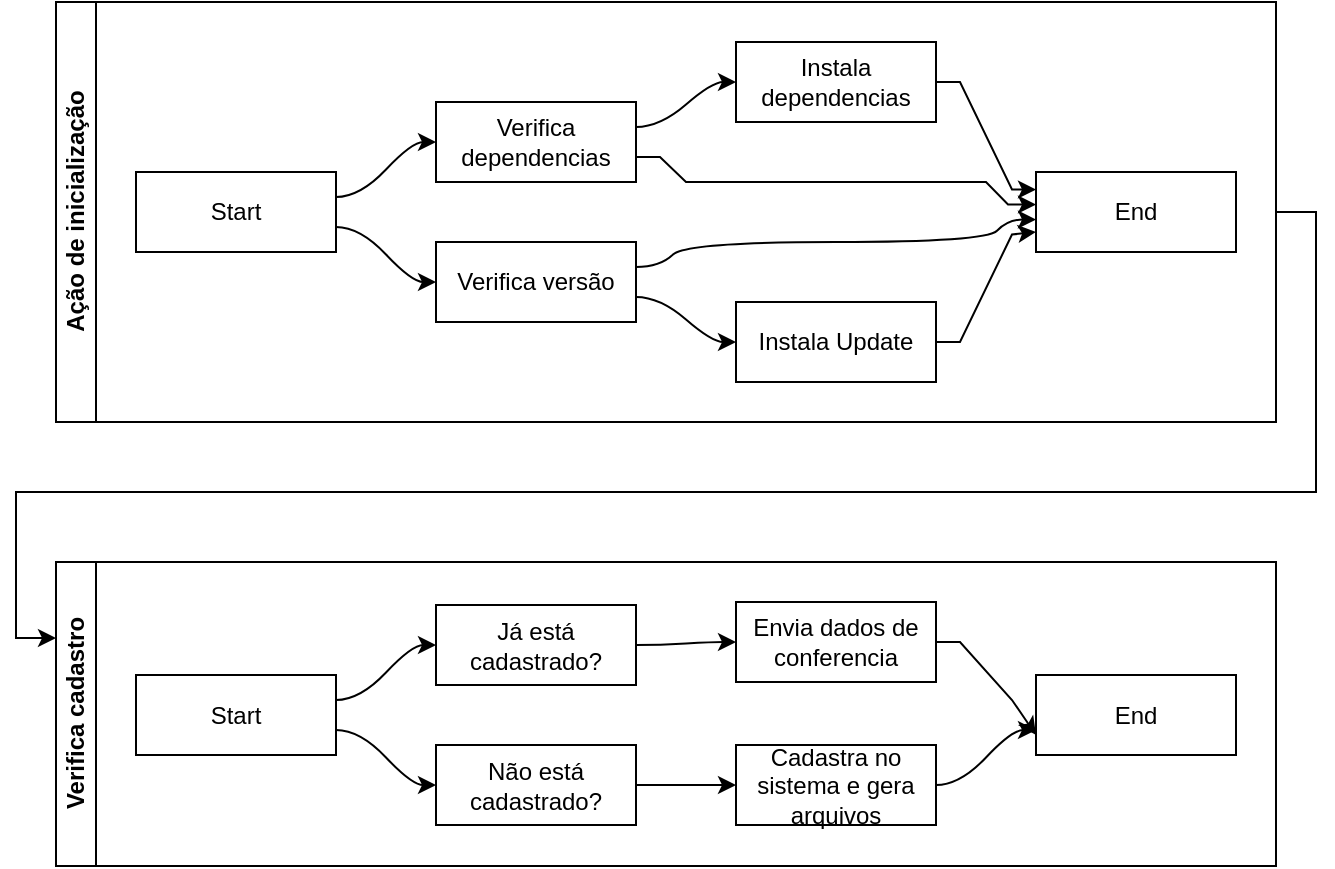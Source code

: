 <mxfile version="14.4.3" type="device" pages="3"><diagram id="MxB9hP178x5RVeGPShfn" name="Page-1"><mxGraphModel dx="1422" dy="825" grid="1" gridSize="10" guides="1" tooltips="1" connect="1" arrows="1" fold="1" page="1" pageScale="1" pageWidth="827" pageHeight="1169" math="0" shadow="0"><root><mxCell id="0"/><mxCell id="1" parent="0"/><mxCell id="bT0SW32U6FyEhhF9biGx-31" style="edgeStyle=orthogonalEdgeStyle;rounded=0;orthogonalLoop=1;jettySize=auto;html=1;exitX=1;exitY=0.5;exitDx=0;exitDy=0;entryX=0;entryY=0.25;entryDx=0;entryDy=0;" parent="1" source="bT0SW32U6FyEhhF9biGx-1" target="bT0SW32U6FyEhhF9biGx-19" edge="1"><mxGeometry relative="1" as="geometry"/></mxCell><object label="&lt;div&gt;Ação de inicialização&lt;/div&gt;" id="bT0SW32U6FyEhhF9biGx-1"><mxCell style="swimlane;html=1;startSize=20;horizontal=0;childLayout=flowLayout;flowOrientation=west;resizable=0;interRankCellSpacing=50;containerType=tree;" parent="1" vertex="1"><mxGeometry x="50" y="20" width="610" height="210" as="geometry"><mxRectangle x="50" y="20" width="30" height="150" as="alternateBounds"/></mxGeometry></mxCell></object><mxCell id="bT0SW32U6FyEhhF9biGx-2" value="Start" style="whiteSpace=wrap;html=1;" parent="bT0SW32U6FyEhhF9biGx-1" vertex="1"><mxGeometry x="40" y="85" width="100" height="40" as="geometry"/></mxCell><mxCell id="bT0SW32U6FyEhhF9biGx-17" style="edgeStyle=orthogonalEdgeStyle;rounded=0;orthogonalLoop=1;jettySize=auto;html=1;noEdgeStyle=1;orthogonal=1;" parent="bT0SW32U6FyEhhF9biGx-1" source="bT0SW32U6FyEhhF9biGx-3" target="bT0SW32U6FyEhhF9biGx-7" edge="1"><mxGeometry relative="1" as="geometry"><Array as="points"><mxPoint x="302" y="77.5"/><mxPoint x="315" y="90"/><mxPoint x="465" y="90"/><mxPoint x="476" y="101.25"/></Array></mxGeometry></mxCell><mxCell id="bT0SW32U6FyEhhF9biGx-3" value="Verifica dependencias" style="whiteSpace=wrap;html=1;" parent="bT0SW32U6FyEhhF9biGx-1" vertex="1"><mxGeometry x="190" y="50" width="100" height="40" as="geometry"/></mxCell><mxCell id="bT0SW32U6FyEhhF9biGx-4" value="" style="html=1;curved=1;noEdgeStyle=1;orthogonal=1;" parent="bT0SW32U6FyEhhF9biGx-1" source="bT0SW32U6FyEhhF9biGx-2" target="bT0SW32U6FyEhhF9biGx-3" edge="1"><mxGeometry relative="1" as="geometry"><Array as="points"><mxPoint x="152" y="97.5"/><mxPoint x="178" y="70"/></Array></mxGeometry></mxCell><mxCell id="bT0SW32U6FyEhhF9biGx-5" value="Verifica versão" style="whiteSpace=wrap;html=1;" parent="bT0SW32U6FyEhhF9biGx-1" vertex="1"><mxGeometry x="190" y="120" width="100" height="40" as="geometry"/></mxCell><mxCell id="bT0SW32U6FyEhhF9biGx-6" value="" style="html=1;curved=1;noEdgeStyle=1;orthogonal=1;" parent="bT0SW32U6FyEhhF9biGx-1" source="bT0SW32U6FyEhhF9biGx-2" target="bT0SW32U6FyEhhF9biGx-5" edge="1"><mxGeometry relative="1" as="geometry"><Array as="points"><mxPoint x="152" y="112.5"/><mxPoint x="178" y="140"/></Array></mxGeometry></mxCell><mxCell id="bT0SW32U6FyEhhF9biGx-10" value="" style="html=1;curved=1;noEdgeStyle=1;orthogonal=1;" parent="bT0SW32U6FyEhhF9biGx-1" source="bT0SW32U6FyEhhF9biGx-3" target="bT0SW32U6FyEhhF9biGx-11" edge="1"><mxGeometry relative="1" as="geometry"><mxPoint x="600" y="297.5" as="sourcePoint"/><Array as="points"><mxPoint x="302" y="62.5"/><mxPoint x="328" y="40"/></Array></mxGeometry></mxCell><mxCell id="bT0SW32U6FyEhhF9biGx-11" value="Instala dependencias" style="whiteSpace=wrap;html=1;" parent="bT0SW32U6FyEhhF9biGx-1" vertex="1"><mxGeometry x="340" y="20" width="100" height="40" as="geometry"/></mxCell><mxCell id="bT0SW32U6FyEhhF9biGx-7" value="End" style="whiteSpace=wrap;html=1;" parent="bT0SW32U6FyEhhF9biGx-1" vertex="1"><mxGeometry x="490" y="85" width="100" height="40" as="geometry"/></mxCell><mxCell id="bT0SW32U6FyEhhF9biGx-9" value="" style="html=1;curved=1;noEdgeStyle=1;orthogonal=1;" parent="bT0SW32U6FyEhhF9biGx-1" source="bT0SW32U6FyEhhF9biGx-5" target="bT0SW32U6FyEhhF9biGx-7" edge="1"><mxGeometry relative="1" as="geometry"><Array as="points"><mxPoint x="302" y="132.5"/><mxPoint x="315" y="120"/><mxPoint x="465" y="120"/><mxPoint x="476" y="108.75"/></Array></mxGeometry></mxCell><mxCell id="bT0SW32U6FyEhhF9biGx-13" style="edgeStyle=orthogonalEdgeStyle;rounded=0;orthogonalLoop=1;jettySize=auto;html=1;noEdgeStyle=1;orthogonal=1;" parent="bT0SW32U6FyEhhF9biGx-1" source="bT0SW32U6FyEhhF9biGx-11" target="bT0SW32U6FyEhhF9biGx-7" edge="1"><mxGeometry relative="1" as="geometry"><Array as="points"><mxPoint x="452" y="40"/><mxPoint x="478" y="93.75"/></Array></mxGeometry></mxCell><mxCell id="bT0SW32U6FyEhhF9biGx-14" value="" style="html=1;curved=1;noEdgeStyle=1;orthogonal=1;" parent="bT0SW32U6FyEhhF9biGx-1" source="bT0SW32U6FyEhhF9biGx-5" target="bT0SW32U6FyEhhF9biGx-15" edge="1"><mxGeometry relative="1" as="geometry"><mxPoint x="480" y="252.5" as="sourcePoint"/><Array as="points"><mxPoint x="302" y="147.5"/><mxPoint x="328" y="170"/></Array></mxGeometry></mxCell><mxCell id="bT0SW32U6FyEhhF9biGx-18" style="edgeStyle=orthogonalEdgeStyle;rounded=0;orthogonalLoop=1;jettySize=auto;html=1;entryX=0;entryY=0.75;entryDx=0;entryDy=0;noEdgeStyle=1;orthogonal=1;" parent="bT0SW32U6FyEhhF9biGx-1" source="bT0SW32U6FyEhhF9biGx-15" target="bT0SW32U6FyEhhF9biGx-7" edge="1"><mxGeometry relative="1" as="geometry"><Array as="points"><mxPoint x="452" y="170"/><mxPoint x="478" y="116.25"/></Array></mxGeometry></mxCell><mxCell id="bT0SW32U6FyEhhF9biGx-15" value="Instala Update" style="whiteSpace=wrap;html=1;" parent="bT0SW32U6FyEhhF9biGx-1" vertex="1"><mxGeometry x="340" y="150" width="100" height="40" as="geometry"/></mxCell><mxCell id="bT0SW32U6FyEhhF9biGx-19" value="Verifica cadastro" style="swimlane;html=1;startSize=20;horizontal=0;childLayout=flowLayout;flowOrientation=west;resizable=0;interRankCellSpacing=50;containerType=tree;" parent="1" vertex="1"><mxGeometry x="50" y="300" width="610" height="152" as="geometry"/></mxCell><mxCell id="bT0SW32U6FyEhhF9biGx-20" value="Start" style="whiteSpace=wrap;html=1;" parent="bT0SW32U6FyEhhF9biGx-19" vertex="1"><mxGeometry x="40" y="56.5" width="100" height="40" as="geometry"/></mxCell><mxCell id="bT0SW32U6FyEhhF9biGx-21" value="Não está cadastrado?" style="whiteSpace=wrap;html=1;" parent="bT0SW32U6FyEhhF9biGx-19" vertex="1"><mxGeometry x="190" y="91.5" width="100" height="40" as="geometry"/></mxCell><mxCell id="bT0SW32U6FyEhhF9biGx-22" value="" style="html=1;curved=1;noEdgeStyle=1;orthogonal=1;" parent="bT0SW32U6FyEhhF9biGx-19" source="bT0SW32U6FyEhhF9biGx-20" target="bT0SW32U6FyEhhF9biGx-21" edge="1"><mxGeometry relative="1" as="geometry"><Array as="points"><mxPoint x="152" y="84"/><mxPoint x="178" y="111.5"/></Array></mxGeometry></mxCell><mxCell id="bT0SW32U6FyEhhF9biGx-32" value="" style="html=1;curved=1;noEdgeStyle=1;orthogonal=1;" parent="bT0SW32U6FyEhhF9biGx-19" source="bT0SW32U6FyEhhF9biGx-21" target="bT0SW32U6FyEhhF9biGx-33" edge="1"><mxGeometry relative="1" as="geometry"><mxPoint x="550" y="538.5" as="sourcePoint"/><Array as="points"><mxPoint x="302" y="111.5"/><mxPoint x="328" y="111.5"/></Array></mxGeometry></mxCell><mxCell id="bT0SW32U6FyEhhF9biGx-33" value="Cadastra no sistema e gera arquivos" style="whiteSpace=wrap;html=1;" parent="bT0SW32U6FyEhhF9biGx-19" vertex="1"><mxGeometry x="340" y="91.5" width="100" height="40" as="geometry"/></mxCell><mxCell id="bT0SW32U6FyEhhF9biGx-34" value="" style="html=1;curved=1;noEdgeStyle=1;orthogonal=1;" parent="bT0SW32U6FyEhhF9biGx-19" source="bT0SW32U6FyEhhF9biGx-20" target="bT0SW32U6FyEhhF9biGx-35" edge="1"><mxGeometry relative="1" as="geometry"><mxPoint x="430" y="454" as="sourcePoint"/><Array as="points"><mxPoint x="152" y="69"/><mxPoint x="178" y="41.5"/></Array></mxGeometry></mxCell><mxCell id="bT0SW32U6FyEhhF9biGx-35" value="Já está cadastrado?" style="whiteSpace=wrap;html=1;" parent="bT0SW32U6FyEhhF9biGx-19" vertex="1"><mxGeometry x="190" y="21.5" width="100" height="40" as="geometry"/></mxCell><mxCell id="bT0SW32U6FyEhhF9biGx-37" value="" style="html=1;curved=1;noEdgeStyle=1;orthogonal=1;" parent="bT0SW32U6FyEhhF9biGx-19" source="bT0SW32U6FyEhhF9biGx-35" target="bT0SW32U6FyEhhF9biGx-38" edge="1"><mxGeometry relative="1" as="geometry"><mxPoint x="390" y="476.5" as="sourcePoint"/><Array as="points"><mxPoint x="302" y="41.5"/><mxPoint x="328" y="40"/></Array></mxGeometry></mxCell><mxCell id="bT0SW32U6FyEhhF9biGx-38" value="Envia dados de conferencia" style="whiteSpace=wrap;html=1;" parent="bT0SW32U6FyEhhF9biGx-19" vertex="1"><mxGeometry x="340" y="20" width="100" height="40" as="geometry"/></mxCell><mxCell id="bT0SW32U6FyEhhF9biGx-39" value="" style="html=1;curved=1;noEdgeStyle=1;orthogonal=1;" parent="bT0SW32U6FyEhhF9biGx-19" source="bT0SW32U6FyEhhF9biGx-33" target="bT0SW32U6FyEhhF9biGx-40" edge="1"><mxGeometry relative="1" as="geometry"><mxPoint x="500" y="415.5" as="sourcePoint"/><Array as="points"><mxPoint x="452" y="111.5"/><mxPoint x="478" y="84"/></Array></mxGeometry></mxCell><mxCell id="bT0SW32U6FyEhhF9biGx-40" value="End" style="whiteSpace=wrap;html=1;" parent="bT0SW32U6FyEhhF9biGx-19" vertex="1"><mxGeometry x="490" y="56.5" width="100" height="40" as="geometry"/></mxCell><mxCell id="bT0SW32U6FyEhhF9biGx-41" style="edgeStyle=orthogonalEdgeStyle;rounded=0;orthogonalLoop=1;jettySize=auto;html=1;entryX=0;entryY=0.75;entryDx=0;entryDy=0;noEdgeStyle=1;orthogonal=1;" parent="bT0SW32U6FyEhhF9biGx-19" source="bT0SW32U6FyEhhF9biGx-38" target="bT0SW32U6FyEhhF9biGx-40" edge="1"><mxGeometry relative="1" as="geometry"><mxPoint x="600" y="107" as="targetPoint"/><Array as="points"><mxPoint x="452" y="40"/><mxPoint x="478" y="69"/></Array></mxGeometry></mxCell></root></mxGraphModel></diagram><diagram id="WarnqDzC5q_-NV8bAPt5" name="Objetos"><mxGraphModel dx="1422" dy="825" grid="1" gridSize="10" guides="1" tooltips="1" connect="1" arrows="1" fold="1" page="1" pageScale="1" pageWidth="827" pageHeight="1169" math="0" shadow="0"><root><mxCell id="f0nt05OMB-cAE_-tI_4h-0"/><mxCell id="f0nt05OMB-cAE_-tI_4h-1" parent="f0nt05OMB-cAE_-tI_4h-0"/><mxCell id="f0nt05OMB-cAE_-tI_4h-10" value="Maquina" style="swimlane;fontStyle=1;align=center;verticalAlign=top;childLayout=stackLayout;horizontal=1;startSize=26;horizontalStack=0;resizeParent=1;resizeParentMax=0;resizeLast=0;collapsible=1;marginBottom=0;" parent="f0nt05OMB-cAE_-tI_4h-1" vertex="1"><mxGeometry x="40" y="40" width="160" height="320" as="geometry"/></mxCell><mxCell id="f0nt05OMB-cAE_-tI_4h-11" value="+ id: int" style="text;strokeColor=none;fillColor=none;align=left;verticalAlign=top;spacingLeft=4;spacingRight=4;overflow=hidden;rotatable=0;points=[[0,0.5],[1,0.5]];portConstraint=eastwest;" parent="f0nt05OMB-cAE_-tI_4h-10" vertex="1"><mxGeometry y="26" width="160" height="26" as="geometry"/></mxCell><mxCell id="f0nt05OMB-cAE_-tI_4h-22" value="+ hard_hash: varchar" style="text;strokeColor=none;fillColor=none;align=left;verticalAlign=top;spacingLeft=4;spacingRight=4;overflow=hidden;rotatable=0;points=[[0,0.5],[1,0.5]];portConstraint=eastwest;" parent="f0nt05OMB-cAE_-tI_4h-10" vertex="1"><mxGeometry y="52" width="160" height="26" as="geometry"/></mxCell><mxCell id="f0nt05OMB-cAE_-tI_4h-16" value="+ nome: varchar" style="text;strokeColor=none;fillColor=none;align=left;verticalAlign=top;spacingLeft=4;spacingRight=4;overflow=hidden;rotatable=0;points=[[0,0.5],[1,0.5]];portConstraint=eastwest;" parent="f0nt05OMB-cAE_-tI_4h-10" vertex="1"><mxGeometry y="78" width="160" height="26" as="geometry"/></mxCell><mxCell id="f0nt05OMB-cAE_-tI_4h-17" value="+ cpu: varchar" style="text;strokeColor=none;fillColor=none;align=left;verticalAlign=top;spacingLeft=4;spacingRight=4;overflow=hidden;rotatable=0;points=[[0,0.5],[1,0.5]];portConstraint=eastwest;" parent="f0nt05OMB-cAE_-tI_4h-10" vertex="1"><mxGeometry y="104" width="160" height="26" as="geometry"/></mxCell><mxCell id="f0nt05OMB-cAE_-tI_4h-18" value="+ mem: varchar" style="text;strokeColor=none;fillColor=none;align=left;verticalAlign=top;spacingLeft=4;spacingRight=4;overflow=hidden;rotatable=0;points=[[0,0.5],[1,0.5]];portConstraint=eastwest;" parent="f0nt05OMB-cAE_-tI_4h-10" vertex="1"><mxGeometry y="130" width="160" height="26" as="geometry"/></mxCell><mxCell id="f0nt05OMB-cAE_-tI_4h-19" value="+ disk: varchar" style="text;strokeColor=none;fillColor=none;align=left;verticalAlign=top;spacingLeft=4;spacingRight=4;overflow=hidden;rotatable=0;points=[[0,0.5],[1,0.5]];portConstraint=eastwest;" parent="f0nt05OMB-cAE_-tI_4h-10" vertex="1"><mxGeometry y="156" width="160" height="26" as="geometry"/></mxCell><mxCell id="f0nt05OMB-cAE_-tI_4h-20" value="+ mac: varchar" style="text;strokeColor=none;fillColor=none;align=left;verticalAlign=top;spacingLeft=4;spacingRight=4;overflow=hidden;rotatable=0;points=[[0,0.5],[1,0.5]];portConstraint=eastwest;" parent="f0nt05OMB-cAE_-tI_4h-10" vertex="1"><mxGeometry y="182" width="160" height="26" as="geometry"/></mxCell><mxCell id="f0nt05OMB-cAE_-tI_4h-12" value="" style="line;strokeWidth=1;fillColor=none;align=left;verticalAlign=middle;spacingTop=-1;spacingLeft=3;spacingRight=3;rotatable=0;labelPosition=right;points=[];portConstraint=eastwest;" parent="f0nt05OMB-cAE_-tI_4h-10" vertex="1"><mxGeometry y="208" width="160" height="8" as="geometry"/></mxCell><mxCell id="f0nt05OMB-cAE_-tI_4h-13" value="+ add(): put" style="text;strokeColor=none;fillColor=none;align=left;verticalAlign=top;spacingLeft=4;spacingRight=4;overflow=hidden;rotatable=0;points=[[0,0.5],[1,0.5]];portConstraint=eastwest;" parent="f0nt05OMB-cAE_-tI_4h-10" vertex="1"><mxGeometry y="216" width="160" height="26" as="geometry"/></mxCell><mxCell id="_-KHHbkLnamnIy7Ee94Y-0" value="+ del(): del" style="text;strokeColor=none;fillColor=none;align=left;verticalAlign=top;spacingLeft=4;spacingRight=4;overflow=hidden;rotatable=0;points=[[0,0.5],[1,0.5]];portConstraint=eastwest;" vertex="1" parent="f0nt05OMB-cAE_-tI_4h-10"><mxGeometry y="242" width="160" height="26" as="geometry"/></mxCell><mxCell id="f0nt05OMB-cAE_-tI_4h-21" value="+ log(): put" style="text;strokeColor=none;fillColor=none;align=left;verticalAlign=top;spacingLeft=4;spacingRight=4;overflow=hidden;rotatable=0;points=[[0,0.5],[1,0.5]];portConstraint=eastwest;" parent="f0nt05OMB-cAE_-tI_4h-10" vertex="1"><mxGeometry y="268" width="160" height="26" as="geometry"/></mxCell><mxCell id="_-KHHbkLnamnIy7Ee94Y-1" value="+ status(): get" style="text;strokeColor=none;fillColor=none;align=left;verticalAlign=top;spacingLeft=4;spacingRight=4;overflow=hidden;rotatable=0;points=[[0,0.5],[1,0.5]];portConstraint=eastwest;" vertex="1" parent="f0nt05OMB-cAE_-tI_4h-10"><mxGeometry y="294" width="160" height="26" as="geometry"/></mxCell></root></mxGraphModel></diagram><diagram id="wsnpw5Bl3JCrGWospZZr" name="Example Mapping"><mxGraphModel dx="2664" dy="3563" grid="1" gridSize="10" guides="1" tooltips="1" connect="1" arrows="1" fold="1" page="1" pageScale="1" pageWidth="827" pageHeight="1169" math="0" shadow="0"><root><mxCell id="sXtjFYSJr325SoOI6Xln-0"/><mxCell id="sXtjFYSJr325SoOI6Xln-1" parent="sXtjFYSJr325SoOI6Xln-0"/><mxCell id="sXtjFYSJr325SoOI6Xln-14" value="" style="group;fontStyle=1;labelBackgroundColor=#FFFFCC;" parent="sXtjFYSJr325SoOI6Xln-1" vertex="1" connectable="0"><mxGeometry x="-560" y="-930" width="250" height="100" as="geometry"/></mxCell><mxCell id="sXtjFYSJr325SoOI6Xln-2" value="" style="rounded=1;whiteSpace=wrap;html=1;strokeWidth=2;fillWeight=4;hachureGap=8;hachureAngle=45;fillColor=#fff2cc;sketch=1;strokeColor=#d6b656;dashed=1;labelBorderColor=#000000;fontStyle=1" parent="sXtjFYSJr325SoOI6Xln-14" vertex="1"><mxGeometry width="240" height="100" as="geometry"/></mxCell><mxCell id="sXtjFYSJr325SoOI6Xln-5" value="&lt;div&gt;USUÁRIO REALIZA&lt;/div&gt;&lt;div&gt;LOGIN&lt;/div&gt;" style="text;html=1;resizable=0;autosize=1;align=center;verticalAlign=middle;points=[];fillColor=none;strokeColor=none;rounded=0;dashed=1;labelBorderColor=none;fontSize=16;fontStyle=1" parent="sXtjFYSJr325SoOI6Xln-14" vertex="1"><mxGeometry x="40" y="30" width="160" height="40" as="geometry"/></mxCell><mxCell id="sXtjFYSJr325SoOI6Xln-25" value="" style="edgeStyle=orthogonalEdgeStyle;rounded=0;orthogonalLoop=1;jettySize=auto;html=1;fontSize=16;fontColor=#000000;fontStyle=1" parent="sXtjFYSJr325SoOI6Xln-1" source="sXtjFYSJr325SoOI6Xln-2" target="sXtjFYSJr325SoOI6Xln-24" edge="1"><mxGeometry relative="1" as="geometry"/></mxCell><mxCell id="sXtjFYSJr325SoOI6Xln-30" value="" style="group;fontStyle=1" parent="sXtjFYSJr325SoOI6Xln-1" vertex="1" connectable="0"><mxGeometry x="-820" y="-840" width="940" height="990" as="geometry"/></mxCell><mxCell id="sXtjFYSJr325SoOI6Xln-31" value="&lt;div style=&quot;font-size: 16px&quot;&gt;AS DEPENDÊNCIAS DEVEM&lt;/div&gt;&lt;div style=&quot;font-size: 16px&quot;&gt;ESTAR ATUALIZADAS ANTES&lt;/div&gt;&lt;div style=&quot;font-size: 16px&quot;&gt;&amp;nbsp;DE QUALQUER AÇÃO&lt;/div&gt;" style="whiteSpace=wrap;html=1;rounded=1;dashed=1;strokeWidth=2;labelBorderColor=none;sketch=1;fillWeight=4;hachureGap=8;hachureAngle=45;fillColor=#99FFFF;strokeColor=#009999;fontStyle=1;labelBackgroundColor=#CCFFFF;" parent="sXtjFYSJr325SoOI6Xln-30" vertex="1"><mxGeometry y="44.494" width="240" height="133.483" as="geometry"/></mxCell><mxCell id="sXtjFYSJr325SoOI6Xln-32" value="&lt;div&gt;&lt;br&gt;&lt;/div&gt;" style="text;html=1;resizable=0;autosize=1;align=center;verticalAlign=middle;points=[];fillColor=none;strokeColor=none;rounded=0;dashed=1;labelBackgroundColor=#CCFFFF;fontSize=16;fontColor=#000000;fontStyle=1;labelBorderColor=none;" parent="sXtjFYSJr325SoOI6Xln-30" vertex="1"><mxGeometry x="110" y="88.989" width="20" height="20" as="geometry"/></mxCell><mxCell id="ijQRYemNpOvcw2Yu_6ZT-14" value="" style="edgeStyle=orthogonalEdgeStyle;rounded=0;orthogonalLoop=1;jettySize=auto;html=1;labelBackgroundColor=#FFCCE6;fontSize=21;" edge="1" parent="sXtjFYSJr325SoOI6Xln-30" source="ijQRYemNpOvcw2Yu_6ZT-11" target="ijQRYemNpOvcw2Yu_6ZT-13"><mxGeometry relative="1" as="geometry"/></mxCell><mxCell id="ijQRYemNpOvcw2Yu_6ZT-11" value="TENTOU GERAR LOG SEM ATUALIZAR PATCH&amp;nbsp; 0.0.1 PARA 0.0.2 =&amp;gt; ok" style="whiteSpace=wrap;html=1;rounded=1;dashed=1;fontStyle=1;strokeWidth=2;labelBorderColor=none;sketch=1;fillWeight=4;hachureGap=8;hachureAngle=45;fillColor=#CCFFCC;strokeColor=#336600;labelBackgroundColor=#CCFFCC;" vertex="1" parent="sXtjFYSJr325SoOI6Xln-30"><mxGeometry x="260" y="400.449" width="240" height="155.73" as="geometry"/></mxCell><mxCell id="ijQRYemNpOvcw2Yu_6ZT-13" value="TENTOU GERAR LOG SEM ATUALIZAR MINOR VERSION&amp;nbsp; 0.0.1 PARA 0.1.0 &lt;br&gt;=&amp;gt; ERRO" style="whiteSpace=wrap;html=1;rounded=1;dashed=1;fontStyle=1;strokeWidth=2;labelBorderColor=none;sketch=1;fillWeight=4;hachureGap=8;hachureAngle=45;fillColor=#CCFFCC;strokeColor=#336600;labelBackgroundColor=#CCFFCC;" vertex="1" parent="sXtjFYSJr325SoOI6Xln-30"><mxGeometry x="260" y="578.427" width="240" height="155.73" as="geometry"/></mxCell><mxCell id="ijQRYemNpOvcw2Yu_6ZT-19" value="&lt;span style=&quot;font-size: 14px&quot;&gt;NÃO CONSEGUE ATUALIZAR AS DEPENDENCIAS?&lt;br&gt;=&amp;gt; LOG_ERRO&lt;br&gt;&lt;/span&gt;" style="whiteSpace=wrap;html=1;rounded=1;dashed=1;fontStyle=1;strokeWidth=2;labelBorderColor=none;sketch=1;fillWeight=4;hachureGap=8;hachureAngle=45;fillColor=#CCFFCC;strokeColor=#336600;labelBackgroundColor=#CCFFCC;" vertex="1" parent="sXtjFYSJr325SoOI6Xln-30"><mxGeometry y="578.427" width="240" height="155.73" as="geometry"/></mxCell><mxCell id="ijQRYemNpOvcw2Yu_6ZT-17" value="&lt;span style=&quot;font-size: 14px&quot;&gt;NÃO NECESSITA ATUALIZAR AS DEPENDENCIAS?&lt;br&gt;=&amp;gt; OK&lt;br&gt;&lt;/span&gt;" style="whiteSpace=wrap;html=1;rounded=1;dashed=1;fontStyle=1;strokeWidth=2;labelBorderColor=none;sketch=1;fillWeight=4;hachureGap=8;hachureAngle=45;fillColor=#CCFFCC;strokeColor=#336600;labelBackgroundColor=#CCFFCC;" vertex="1" parent="sXtjFYSJr325SoOI6Xln-30"><mxGeometry y="400.449" width="240" height="155.73" as="geometry"/></mxCell><mxCell id="ijQRYemNpOvcw2Yu_6ZT-20" value="" style="edgeStyle=orthogonalEdgeStyle;rounded=0;orthogonalLoop=1;jettySize=auto;html=1;labelBackgroundColor=#FFCCE6;fontSize=21;" edge="1" parent="sXtjFYSJr325SoOI6Xln-30" source="ijQRYemNpOvcw2Yu_6ZT-17" target="ijQRYemNpOvcw2Yu_6ZT-19"><mxGeometry relative="1" as="geometry"/></mxCell><mxCell id="sXtjFYSJr325SoOI6Xln-27" value="" style="group;fontStyle=1" parent="sXtjFYSJr325SoOI6Xln-30" vertex="1" connectable="0"><mxGeometry x="260" y="11.124" width="680" height="978.876" as="geometry"/></mxCell><mxCell id="sXtjFYSJr325SoOI6Xln-24" value="&lt;div style=&quot;font-size: 16px&quot;&gt;EXECUTÁVEIS DO SISTEMA PRECISAM ESTAR ATUALIZADOS&lt;/div&gt;" style="whiteSpace=wrap;html=1;rounded=1;dashed=1;strokeWidth=2;labelBorderColor=none;sketch=1;fillWeight=4;hachureGap=8;hachureAngle=45;fillColor=#99FFFF;strokeColor=#009999;fontStyle=1;labelBackgroundColor=#CCFFFF;" parent="sXtjFYSJr325SoOI6Xln-27" vertex="1"><mxGeometry y="33.371" width="240" height="133.483" as="geometry"/></mxCell><mxCell id="sXtjFYSJr325SoOI6Xln-26" value="&lt;div&gt;&lt;br&gt;&lt;/div&gt;" style="text;html=1;resizable=0;autosize=1;align=center;verticalAlign=middle;points=[];fillColor=none;strokeColor=none;rounded=0;dashed=1;labelBackgroundColor=#CCFFFF;fontSize=16;fontColor=#000000;fontStyle=1;labelBorderColor=none;" parent="sXtjFYSJr325SoOI6Xln-27" vertex="1"><mxGeometry x="110" y="88.989" width="20" height="20" as="geometry"/></mxCell><mxCell id="sXtjFYSJr325SoOI6Xln-13" value="" style="group;fontStyle=1" parent="sXtjFYSJr325SoOI6Xln-27" vertex="1" connectable="0"><mxGeometry y="834.27" width="240" height="111.236" as="geometry"/></mxCell><mxCell id="ijQRYemNpOvcw2Yu_6ZT-22" value="" style="edgeStyle=orthogonalEdgeStyle;rounded=0;orthogonalLoop=1;jettySize=auto;html=1;labelBackgroundColor=#FFCCE6;fontSize=21;" edge="1" parent="sXtjFYSJr325SoOI6Xln-13" source="sXtjFYSJr325SoOI6Xln-9" target="ijQRYemNpOvcw2Yu_6ZT-21"><mxGeometry relative="1" as="geometry"/></mxCell><mxCell id="sXtjFYSJr325SoOI6Xln-9" value="" style="rounded=1;whiteSpace=wrap;html=1;strokeWidth=2;fillWeight=4;hachureGap=8;hachureAngle=45;fillColor=#fff2cc;sketch=1;strokeColor=#d6b656;dashed=1;labelBorderColor=#000000;fontStyle=1" parent="sXtjFYSJr325SoOI6Xln-13" vertex="1"><mxGeometry width="240" height="111.236" as="geometry"/></mxCell><mxCell id="sXtjFYSJr325SoOI6Xln-10" value="&lt;div&gt;USUÁRIO REALIZA&lt;/div&gt;&lt;div&gt;LOGOFF&lt;br&gt;&lt;/div&gt;" style="text;html=1;resizable=0;autosize=1;align=center;verticalAlign=middle;points=[];fillColor=none;strokeColor=none;rounded=0;dashed=1;labelBorderColor=none;fontSize=16;fontStyle=1" parent="sXtjFYSJr325SoOI6Xln-13" vertex="1"><mxGeometry x="40" y="33.371" width="160" height="40" as="geometry"/></mxCell><mxCell id="ijQRYemNpOvcw2Yu_6ZT-21" value="&lt;span style=&quot;background-color: rgb(255 , 204 , 230)&quot;&gt;É NECESSÁRIO REALIZAR OS UPDATES DE DEPENDENCIA E VERSÃO?&lt;/span&gt;" style="rounded=1;whiteSpace=wrap;html=1;strokeWidth=2;fillWeight=4;hachureGap=8;hachureAngle=45;sketch=1;dashed=1;labelBorderColor=none;fontStyle=1;fillColor=#FFCCE6;strokeColor=#99004D;" vertex="1" parent="sXtjFYSJr325SoOI6Xln-13"><mxGeometry x="320" width="240" height="111.236" as="geometry"/></mxCell><mxCell id="sXtjFYSJr325SoOI6Xln-33" style="edgeStyle=orthogonalEdgeStyle;rounded=0;orthogonalLoop=1;jettySize=auto;html=1;exitX=0.5;exitY=1;exitDx=0;exitDy=0;fontSize=16;fontColor=#000000;fontStyle=1" parent="sXtjFYSJr325SoOI6Xln-1" source="sXtjFYSJr325SoOI6Xln-2" edge="1"><mxGeometry relative="1" as="geometry"><mxPoint x="-700" y="-790" as="targetPoint"/></mxGeometry></mxCell><mxCell id="ijQRYemNpOvcw2Yu_6ZT-8" value="" style="edgeStyle=orthogonalEdgeStyle;rounded=0;orthogonalLoop=1;jettySize=auto;html=1;fontSize=14;labelBackgroundColor=#FFCCE6;" edge="1" parent="sXtjFYSJr325SoOI6Xln-1" source="sXtjFYSJr325SoOI6Xln-35" target="ijQRYemNpOvcw2Yu_6ZT-7"><mxGeometry relative="1" as="geometry"/></mxCell><mxCell id="sXtjFYSJr325SoOI6Xln-35" value="" style="whiteSpace=wrap;html=1;rounded=1;dashed=1;strokeWidth=2;labelBorderColor=#000000;sketch=1;fillWeight=4;hachureGap=8;hachureAngle=45;fillColor=#FFCCE6;strokeColor=#99004D;fontStyle=1;labelBackgroundColor=#FFCCE6;" parent="sXtjFYSJr325SoOI6Xln-1" vertex="1"><mxGeometry x="-280" y="-930" width="250" height="100" as="geometry"/></mxCell><mxCell id="sXtjFYSJr325SoOI6Xln-36" value="" style="edgeStyle=orthogonalEdgeStyle;rounded=0;orthogonalLoop=1;jettySize=auto;html=1;fontSize=16;fontColor=#000000;fontStyle=1" parent="sXtjFYSJr325SoOI6Xln-1" source="sXtjFYSJr325SoOI6Xln-2" target="sXtjFYSJr325SoOI6Xln-35" edge="1"><mxGeometry relative="1" as="geometry"/></mxCell><mxCell id="sXtjFYSJr325SoOI6Xln-37" value="" style="group;fontStyle=1" parent="sXtjFYSJr325SoOI6Xln-1" vertex="1" connectable="0"><mxGeometry x="-760" y="-2080" width="635" height="50" as="geometry"/></mxCell><mxCell id="sXtjFYSJr325SoOI6Xln-4" value="&lt;font style=&quot;font-size: 33px&quot;&gt;HISTÓRIA&lt;/font&gt;" style="text;html=1;resizable=0;autosize=1;align=center;verticalAlign=middle;points=[];fillColor=none;strokeColor=none;rounded=1;dashed=1;labelBackgroundColor=#FFFFCC;labelBorderColor=none;shadow=1;fontStyle=1" parent="sXtjFYSJr325SoOI6Xln-37" vertex="1"><mxGeometry y="10" width="170" height="30" as="geometry"/></mxCell><mxCell id="sXtjFYSJr325SoOI6Xln-7" value="&lt;font style=&quot;font-size: 33px&quot;&gt;REGRA&lt;/font&gt;" style="text;html=1;resizable=0;autosize=1;align=center;verticalAlign=middle;points=[];fillColor=none;strokeColor=none;rounded=1;dashed=1;labelBackgroundColor=#99FFFF;fontColor=#000000;labelBorderColor=none;shadow=1;fontStyle=1" parent="sXtjFYSJr325SoOI6Xln-37" vertex="1"><mxGeometry x="165" y="10" width="130" height="30" as="geometry"/></mxCell><mxCell id="sXtjFYSJr325SoOI6Xln-8" value="EXEMPLO" style="text;html=1;resizable=0;autosize=1;align=center;verticalAlign=middle;points=[];fillColor=none;strokeColor=none;rounded=1;dashed=1;labelBackgroundColor=#CCFFCC;fontColor=#000000;labelBorderColor=none;fontSize=33;shadow=1;fontStyle=1" parent="sXtjFYSJr325SoOI6Xln-37" vertex="1"><mxGeometry x="290" width="180" height="50" as="geometry"/></mxCell><mxCell id="sXtjFYSJr325SoOI6Xln-34" value="QUESTÃO" style="text;html=1;resizable=0;autosize=1;align=center;verticalAlign=middle;points=[];rounded=1;dashed=1;labelBackgroundColor=#FFCCE6;labelBorderColor=none;fontSize=33;shadow=1;fontStyle=1" parent="sXtjFYSJr325SoOI6Xln-37" vertex="1"><mxGeometry x="465" width="170" height="50" as="geometry"/></mxCell><mxCell id="sXtjFYSJr325SoOI6Xln-38" value="&lt;div&gt;É POSSÍVEL REALIZAR&lt;/div&gt;&lt;div&gt;AS AÇÕES EM PARALELO?&lt;br&gt;&lt;/div&gt;" style="text;html=1;resizable=0;autosize=1;align=center;verticalAlign=middle;points=[];fillColor=none;strokeColor=none;rounded=0;shadow=1;dashed=1;labelBackgroundColor=#FFCCE6;fontSize=16;fontColor=#000000;fontStyle=1" parent="sXtjFYSJr325SoOI6Xln-1" vertex="1"><mxGeometry x="-271" y="-900" width="230" height="40" as="geometry"/></mxCell><mxCell id="ijQRYemNpOvcw2Yu_6ZT-18" value="" style="edgeStyle=orthogonalEdgeStyle;rounded=0;orthogonalLoop=1;jettySize=auto;html=1;labelBackgroundColor=#FFCCE6;fontSize=21;" edge="1" parent="sXtjFYSJr325SoOI6Xln-1" source="ijQRYemNpOvcw2Yu_6ZT-0" target="ijQRYemNpOvcw2Yu_6ZT-17"><mxGeometry relative="1" as="geometry"/></mxCell><mxCell id="ijQRYemNpOvcw2Yu_6ZT-0" value="&lt;span style=&quot;font-size: 14px&quot;&gt;CONSEGUIU ATUALIZAR AS DEPENDENCIAS?&lt;br&gt;=&amp;gt; OK&lt;br&gt;&lt;/span&gt;" style="whiteSpace=wrap;html=1;rounded=1;dashed=1;fontStyle=1;strokeWidth=2;labelBorderColor=none;sketch=1;fillWeight=4;hachureGap=8;hachureAngle=45;fillColor=#CCFFCC;strokeColor=#336600;labelBackgroundColor=#CCFFCC;" vertex="1" parent="sXtjFYSJr325SoOI6Xln-1"><mxGeometry x="-820" y="-640" width="240" height="140" as="geometry"/></mxCell><mxCell id="ijQRYemNpOvcw2Yu_6ZT-1" value="" style="edgeStyle=orthogonalEdgeStyle;rounded=0;orthogonalLoop=1;jettySize=auto;html=1;" edge="1" parent="sXtjFYSJr325SoOI6Xln-1" source="sXtjFYSJr325SoOI6Xln-31" target="ijQRYemNpOvcw2Yu_6ZT-0"><mxGeometry relative="1" as="geometry"/></mxCell><mxCell id="ijQRYemNpOvcw2Yu_6ZT-12" value="" style="edgeStyle=orthogonalEdgeStyle;rounded=0;orthogonalLoop=1;jettySize=auto;html=1;labelBackgroundColor=#FFCCE6;fontSize=21;" edge="1" parent="sXtjFYSJr325SoOI6Xln-1" source="ijQRYemNpOvcw2Yu_6ZT-3" target="ijQRYemNpOvcw2Yu_6ZT-11"><mxGeometry relative="1" as="geometry"/></mxCell><mxCell id="ijQRYemNpOvcw2Yu_6ZT-3" value="" style="whiteSpace=wrap;html=1;rounded=1;dashed=1;fontStyle=1;strokeWidth=2;labelBorderColor=none;sketch=1;fillWeight=4;hachureGap=8;hachureAngle=45;fillColor=#CCFFCC;strokeColor=#336600;labelBackgroundColor=#CCFFCC;" vertex="1" parent="sXtjFYSJr325SoOI6Xln-1"><mxGeometry x="-560" y="-640" width="240" height="140" as="geometry"/></mxCell><mxCell id="ijQRYemNpOvcw2Yu_6ZT-4" value="" style="edgeStyle=orthogonalEdgeStyle;rounded=0;orthogonalLoop=1;jettySize=auto;html=1;fontSize=14;" edge="1" parent="sXtjFYSJr325SoOI6Xln-1" source="sXtjFYSJr325SoOI6Xln-24" target="ijQRYemNpOvcw2Yu_6ZT-3"><mxGeometry relative="1" as="geometry"/></mxCell><mxCell id="ijQRYemNpOvcw2Yu_6ZT-5" value="NECESSÁRIO APENAS EM CASO DE UPDATE &quot;MINOR_VERSION&quot; OU SUPERIOR" style="text;html=1;strokeColor=none;fillColor=none;align=center;verticalAlign=middle;whiteSpace=wrap;rounded=0;fontSize=14;fontStyle=1;labelBorderColor=none;labelBackgroundColor=#CCFFCC;" vertex="1" parent="sXtjFYSJr325SoOI6Xln-1"><mxGeometry x="-550" y="-630" width="220" height="120" as="geometry"/></mxCell><UserObject label="https://semver.org/lang/pt-BR/" link="https://semver.org/lang/pt-BR/" id="ijQRYemNpOvcw2Yu_6ZT-6"><mxCell style="text;whiteSpace=wrap;html=1;fontSize=14;labelBorderColor=none;labelBackgroundColor=#CCFFCC;" vertex="1" parent="sXtjFYSJr325SoOI6Xln-1"><mxGeometry x="-530" y="-540" width="210" height="30" as="geometry"/></mxCell></UserObject><mxCell id="ijQRYemNpOvcw2Yu_6ZT-7" value="É POSSÍVEL CRIAR UM CONTROLE DE ERROS LOCAL, CASO O USUÁRIO NÃO POSSUA INTERNET?" style="whiteSpace=wrap;html=1;rounded=1;dashed=1;fontStyle=1;strokeColor=#99004D;strokeWidth=2;fillColor=#FFCCE6;labelBorderColor=none;sketch=1;fillWeight=4;hachureGap=8;hachureAngle=45;fontSize=14;labelBackgroundColor=#FFCCE6;" vertex="1" parent="sXtjFYSJr325SoOI6Xln-1"><mxGeometry x="-280" y="-1050" width="250" height="100" as="geometry"/></mxCell><mxCell id="ijQRYemNpOvcw2Yu_6ZT-24" value="ADMINISTRADOR INSTALA SISTEMA" style="rounded=1;whiteSpace=wrap;html=1;strokeWidth=2;fillWeight=4;hachureGap=8;hachureAngle=45;fillColor=#fff2cc;sketch=1;strokeColor=#d6b656;dashed=1;labelBorderColor=none;fontStyle=1;labelBackgroundColor=#FFF2CC;" vertex="1" parent="sXtjFYSJr325SoOI6Xln-1"><mxGeometry x="-555" y="-1970" width="240" height="100" as="geometry"/></mxCell></root></mxGraphModel></diagram></mxfile>